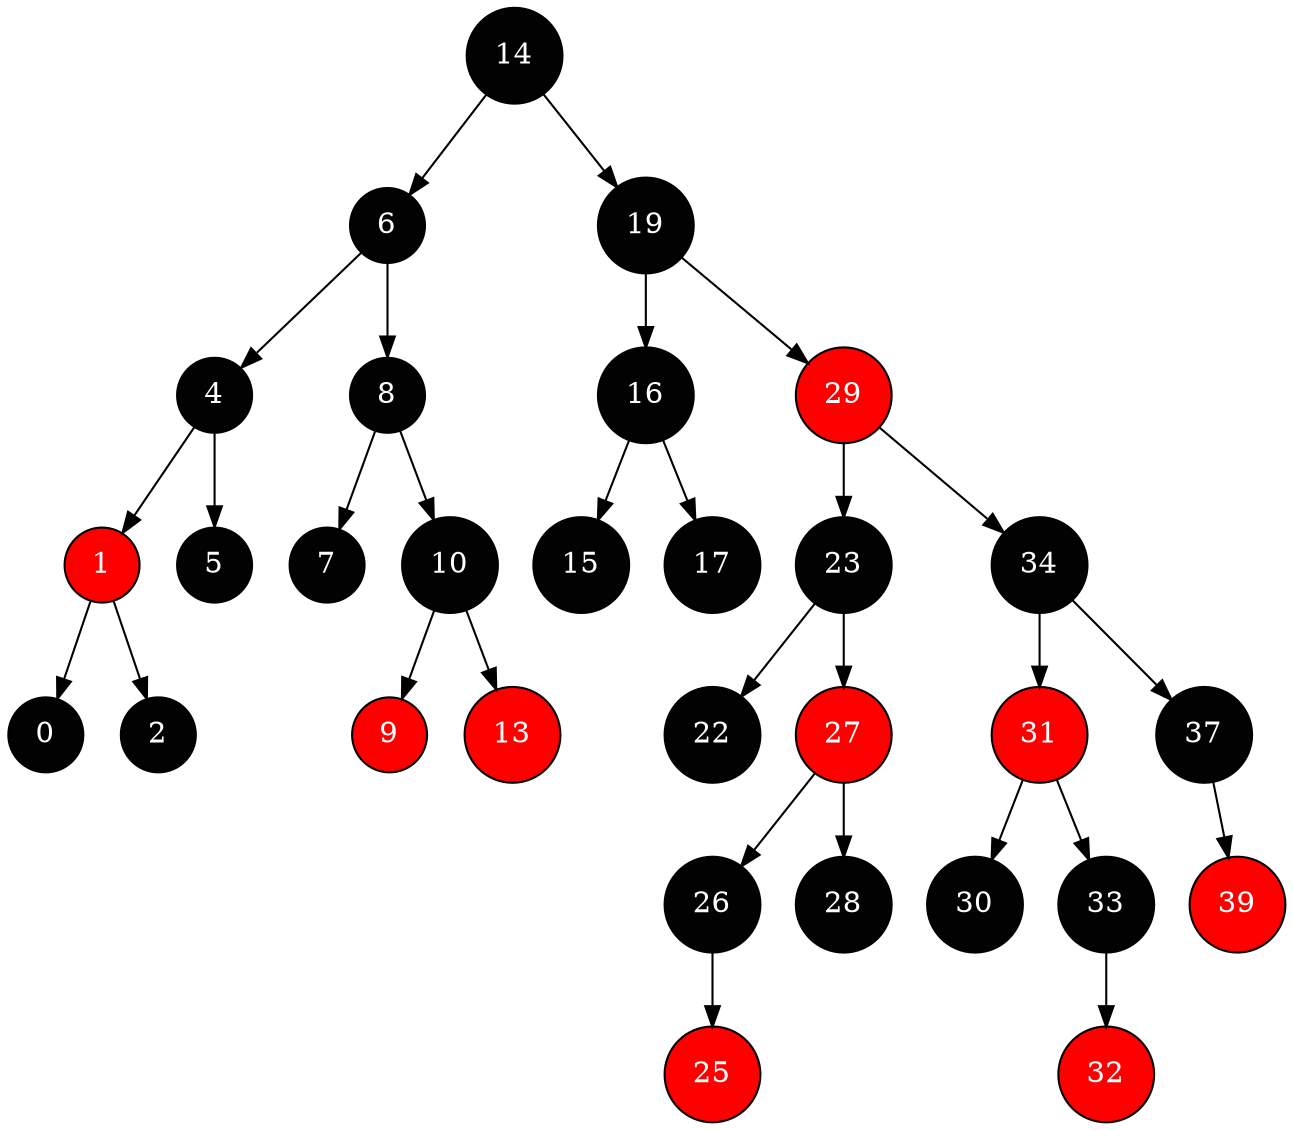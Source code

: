 digraph test {
    node[
    shape = circle,              //ノードの形を指定する
    style = "solid,filled"    //ノードの枠線のスタイルと塗つぶしの指定
    fillcolor = "#020202",    //ノードを塗りつぶす色
    fontcolor = "#ffffff"         //ノードラベルフォントカラー
    ];

14 -> 6;
14 -> 19;
6 -> 4;
6 -> 8;
4 -> 1;
1[fillcolor = "#FF0000"];
4 -> 5;
1 -> 0;
1 -> 2;
8 -> 7;
8 -> 10;
10 -> 9;
9[fillcolor = "#FF0000"];
10 -> 13;
13[fillcolor = "#FF0000"];
19 -> 16;
19 -> 29;
29[fillcolor = "#FF0000"];
16 -> 15;
16 -> 17;
29 -> 23;
29 -> 34;
23 -> 22;
23 -> 27;
27[fillcolor = "#FF0000"];
27 -> 26;
27 -> 28;
26 -> 25;
25[fillcolor = "#FF0000"];
34 -> 31;
31[fillcolor = "#FF0000"];
34 -> 37;
31 -> 30;
31 -> 33;
33 -> 32;
32[fillcolor = "#FF0000"];
37 -> 39;
39[fillcolor = "#FF0000"];
}